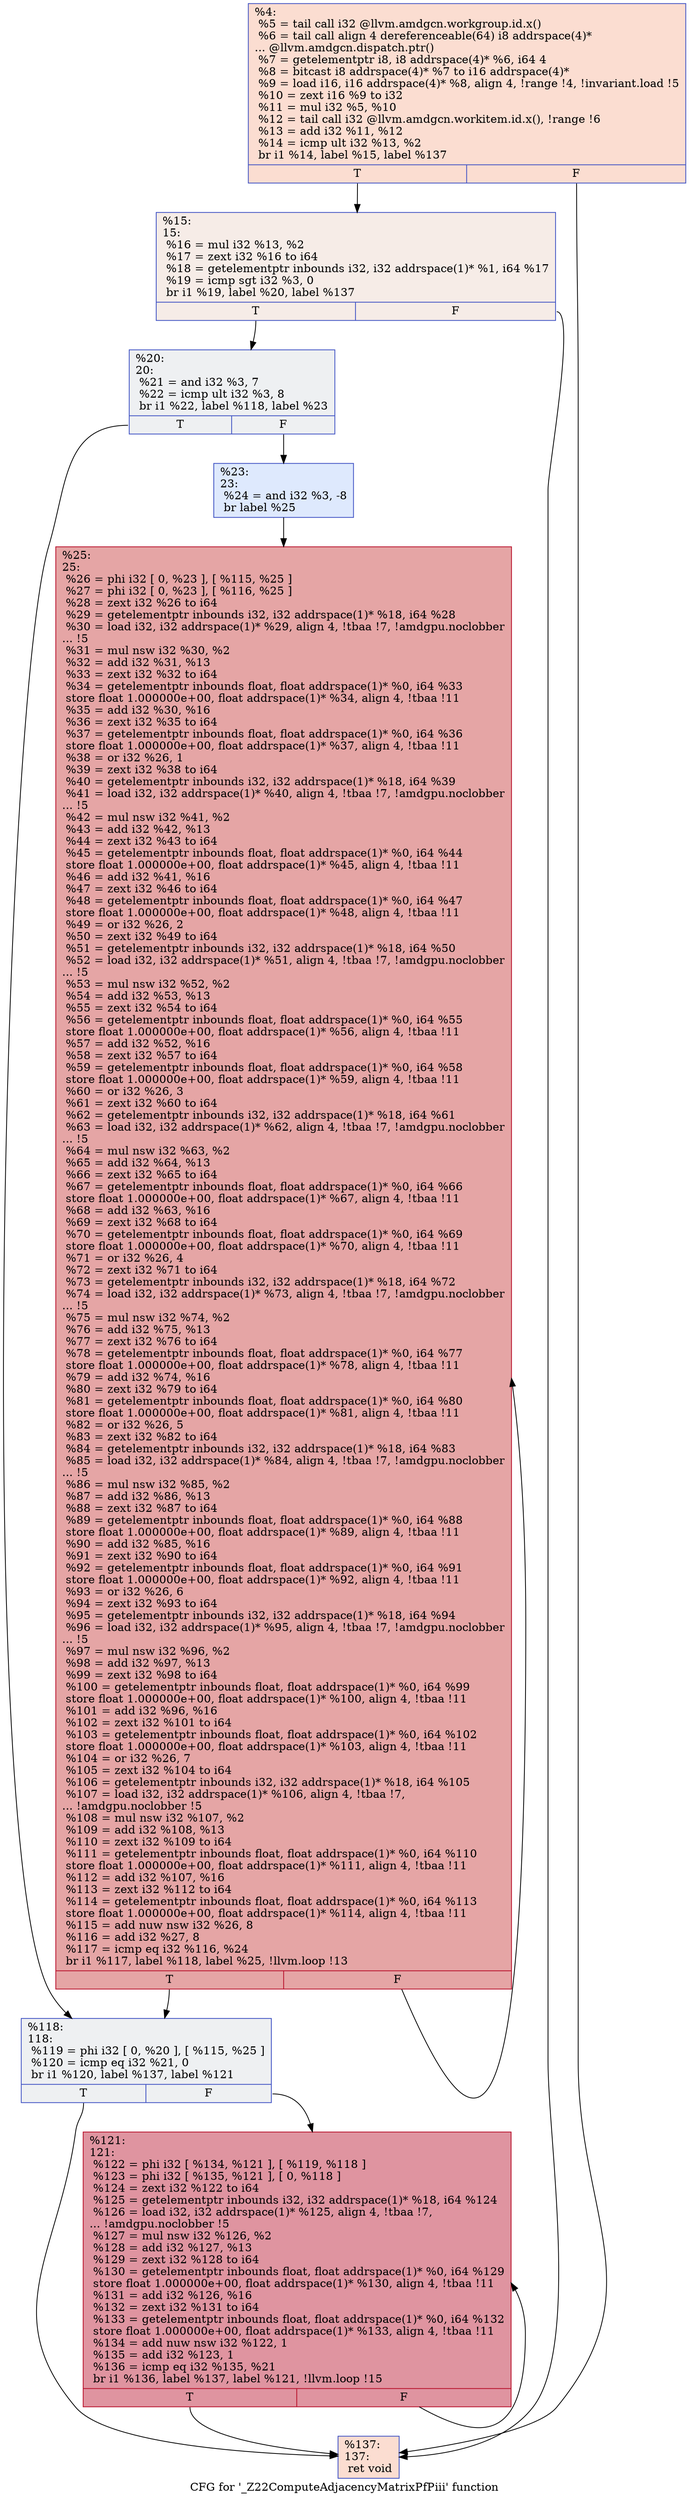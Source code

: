 digraph "CFG for '_Z22ComputeAdjacencyMatrixPfPiii' function" {
	label="CFG for '_Z22ComputeAdjacencyMatrixPfPiii' function";

	Node0x52a19d0 [shape=record,color="#3d50c3ff", style=filled, fillcolor="#f7b39670",label="{%4:\l  %5 = tail call i32 @llvm.amdgcn.workgroup.id.x()\l  %6 = tail call align 4 dereferenceable(64) i8 addrspace(4)*\l... @llvm.amdgcn.dispatch.ptr()\l  %7 = getelementptr i8, i8 addrspace(4)* %6, i64 4\l  %8 = bitcast i8 addrspace(4)* %7 to i16 addrspace(4)*\l  %9 = load i16, i16 addrspace(4)* %8, align 4, !range !4, !invariant.load !5\l  %10 = zext i16 %9 to i32\l  %11 = mul i32 %5, %10\l  %12 = tail call i32 @llvm.amdgcn.workitem.id.x(), !range !6\l  %13 = add i32 %11, %12\l  %14 = icmp ult i32 %13, %2\l  br i1 %14, label %15, label %137\l|{<s0>T|<s1>F}}"];
	Node0x52a19d0:s0 -> Node0x52a3920;
	Node0x52a19d0:s1 -> Node0x52a39b0;
	Node0x52a3920 [shape=record,color="#3d50c3ff", style=filled, fillcolor="#ead5c970",label="{%15:\l15:                                               \l  %16 = mul i32 %13, %2\l  %17 = zext i32 %16 to i64\l  %18 = getelementptr inbounds i32, i32 addrspace(1)* %1, i64 %17\l  %19 = icmp sgt i32 %3, 0\l  br i1 %19, label %20, label %137\l|{<s0>T|<s1>F}}"];
	Node0x52a3920:s0 -> Node0x52a3dc0;
	Node0x52a3920:s1 -> Node0x52a39b0;
	Node0x52a3dc0 [shape=record,color="#3d50c3ff", style=filled, fillcolor="#d9dce170",label="{%20:\l20:                                               \l  %21 = and i32 %3, 7\l  %22 = icmp ult i32 %3, 8\l  br i1 %22, label %118, label %23\l|{<s0>T|<s1>F}}"];
	Node0x52a3dc0:s0 -> Node0x52a4040;
	Node0x52a3dc0:s1 -> Node0x52a4090;
	Node0x52a4090 [shape=record,color="#3d50c3ff", style=filled, fillcolor="#b5cdfa70",label="{%23:\l23:                                               \l  %24 = and i32 %3, -8\l  br label %25\l}"];
	Node0x52a4090 -> Node0x52a4290;
	Node0x52a4290 [shape=record,color="#b70d28ff", style=filled, fillcolor="#c5333470",label="{%25:\l25:                                               \l  %26 = phi i32 [ 0, %23 ], [ %115, %25 ]\l  %27 = phi i32 [ 0, %23 ], [ %116, %25 ]\l  %28 = zext i32 %26 to i64\l  %29 = getelementptr inbounds i32, i32 addrspace(1)* %18, i64 %28\l  %30 = load i32, i32 addrspace(1)* %29, align 4, !tbaa !7, !amdgpu.noclobber\l... !5\l  %31 = mul nsw i32 %30, %2\l  %32 = add i32 %31, %13\l  %33 = zext i32 %32 to i64\l  %34 = getelementptr inbounds float, float addrspace(1)* %0, i64 %33\l  store float 1.000000e+00, float addrspace(1)* %34, align 4, !tbaa !11\l  %35 = add i32 %30, %16\l  %36 = zext i32 %35 to i64\l  %37 = getelementptr inbounds float, float addrspace(1)* %0, i64 %36\l  store float 1.000000e+00, float addrspace(1)* %37, align 4, !tbaa !11\l  %38 = or i32 %26, 1\l  %39 = zext i32 %38 to i64\l  %40 = getelementptr inbounds i32, i32 addrspace(1)* %18, i64 %39\l  %41 = load i32, i32 addrspace(1)* %40, align 4, !tbaa !7, !amdgpu.noclobber\l... !5\l  %42 = mul nsw i32 %41, %2\l  %43 = add i32 %42, %13\l  %44 = zext i32 %43 to i64\l  %45 = getelementptr inbounds float, float addrspace(1)* %0, i64 %44\l  store float 1.000000e+00, float addrspace(1)* %45, align 4, !tbaa !11\l  %46 = add i32 %41, %16\l  %47 = zext i32 %46 to i64\l  %48 = getelementptr inbounds float, float addrspace(1)* %0, i64 %47\l  store float 1.000000e+00, float addrspace(1)* %48, align 4, !tbaa !11\l  %49 = or i32 %26, 2\l  %50 = zext i32 %49 to i64\l  %51 = getelementptr inbounds i32, i32 addrspace(1)* %18, i64 %50\l  %52 = load i32, i32 addrspace(1)* %51, align 4, !tbaa !7, !amdgpu.noclobber\l... !5\l  %53 = mul nsw i32 %52, %2\l  %54 = add i32 %53, %13\l  %55 = zext i32 %54 to i64\l  %56 = getelementptr inbounds float, float addrspace(1)* %0, i64 %55\l  store float 1.000000e+00, float addrspace(1)* %56, align 4, !tbaa !11\l  %57 = add i32 %52, %16\l  %58 = zext i32 %57 to i64\l  %59 = getelementptr inbounds float, float addrspace(1)* %0, i64 %58\l  store float 1.000000e+00, float addrspace(1)* %59, align 4, !tbaa !11\l  %60 = or i32 %26, 3\l  %61 = zext i32 %60 to i64\l  %62 = getelementptr inbounds i32, i32 addrspace(1)* %18, i64 %61\l  %63 = load i32, i32 addrspace(1)* %62, align 4, !tbaa !7, !amdgpu.noclobber\l... !5\l  %64 = mul nsw i32 %63, %2\l  %65 = add i32 %64, %13\l  %66 = zext i32 %65 to i64\l  %67 = getelementptr inbounds float, float addrspace(1)* %0, i64 %66\l  store float 1.000000e+00, float addrspace(1)* %67, align 4, !tbaa !11\l  %68 = add i32 %63, %16\l  %69 = zext i32 %68 to i64\l  %70 = getelementptr inbounds float, float addrspace(1)* %0, i64 %69\l  store float 1.000000e+00, float addrspace(1)* %70, align 4, !tbaa !11\l  %71 = or i32 %26, 4\l  %72 = zext i32 %71 to i64\l  %73 = getelementptr inbounds i32, i32 addrspace(1)* %18, i64 %72\l  %74 = load i32, i32 addrspace(1)* %73, align 4, !tbaa !7, !amdgpu.noclobber\l... !5\l  %75 = mul nsw i32 %74, %2\l  %76 = add i32 %75, %13\l  %77 = zext i32 %76 to i64\l  %78 = getelementptr inbounds float, float addrspace(1)* %0, i64 %77\l  store float 1.000000e+00, float addrspace(1)* %78, align 4, !tbaa !11\l  %79 = add i32 %74, %16\l  %80 = zext i32 %79 to i64\l  %81 = getelementptr inbounds float, float addrspace(1)* %0, i64 %80\l  store float 1.000000e+00, float addrspace(1)* %81, align 4, !tbaa !11\l  %82 = or i32 %26, 5\l  %83 = zext i32 %82 to i64\l  %84 = getelementptr inbounds i32, i32 addrspace(1)* %18, i64 %83\l  %85 = load i32, i32 addrspace(1)* %84, align 4, !tbaa !7, !amdgpu.noclobber\l... !5\l  %86 = mul nsw i32 %85, %2\l  %87 = add i32 %86, %13\l  %88 = zext i32 %87 to i64\l  %89 = getelementptr inbounds float, float addrspace(1)* %0, i64 %88\l  store float 1.000000e+00, float addrspace(1)* %89, align 4, !tbaa !11\l  %90 = add i32 %85, %16\l  %91 = zext i32 %90 to i64\l  %92 = getelementptr inbounds float, float addrspace(1)* %0, i64 %91\l  store float 1.000000e+00, float addrspace(1)* %92, align 4, !tbaa !11\l  %93 = or i32 %26, 6\l  %94 = zext i32 %93 to i64\l  %95 = getelementptr inbounds i32, i32 addrspace(1)* %18, i64 %94\l  %96 = load i32, i32 addrspace(1)* %95, align 4, !tbaa !7, !amdgpu.noclobber\l... !5\l  %97 = mul nsw i32 %96, %2\l  %98 = add i32 %97, %13\l  %99 = zext i32 %98 to i64\l  %100 = getelementptr inbounds float, float addrspace(1)* %0, i64 %99\l  store float 1.000000e+00, float addrspace(1)* %100, align 4, !tbaa !11\l  %101 = add i32 %96, %16\l  %102 = zext i32 %101 to i64\l  %103 = getelementptr inbounds float, float addrspace(1)* %0, i64 %102\l  store float 1.000000e+00, float addrspace(1)* %103, align 4, !tbaa !11\l  %104 = or i32 %26, 7\l  %105 = zext i32 %104 to i64\l  %106 = getelementptr inbounds i32, i32 addrspace(1)* %18, i64 %105\l  %107 = load i32, i32 addrspace(1)* %106, align 4, !tbaa !7,\l... !amdgpu.noclobber !5\l  %108 = mul nsw i32 %107, %2\l  %109 = add i32 %108, %13\l  %110 = zext i32 %109 to i64\l  %111 = getelementptr inbounds float, float addrspace(1)* %0, i64 %110\l  store float 1.000000e+00, float addrspace(1)* %111, align 4, !tbaa !11\l  %112 = add i32 %107, %16\l  %113 = zext i32 %112 to i64\l  %114 = getelementptr inbounds float, float addrspace(1)* %0, i64 %113\l  store float 1.000000e+00, float addrspace(1)* %114, align 4, !tbaa !11\l  %115 = add nuw nsw i32 %26, 8\l  %116 = add i32 %27, 8\l  %117 = icmp eq i32 %116, %24\l  br i1 %117, label %118, label %25, !llvm.loop !13\l|{<s0>T|<s1>F}}"];
	Node0x52a4290:s0 -> Node0x52a4040;
	Node0x52a4290:s1 -> Node0x52a4290;
	Node0x52a4040 [shape=record,color="#3d50c3ff", style=filled, fillcolor="#d9dce170",label="{%118:\l118:                                              \l  %119 = phi i32 [ 0, %20 ], [ %115, %25 ]\l  %120 = icmp eq i32 %21, 0\l  br i1 %120, label %137, label %121\l|{<s0>T|<s1>F}}"];
	Node0x52a4040:s0 -> Node0x52a39b0;
	Node0x52a4040:s1 -> Node0x52aa6b0;
	Node0x52aa6b0 [shape=record,color="#b70d28ff", style=filled, fillcolor="#b70d2870",label="{%121:\l121:                                              \l  %122 = phi i32 [ %134, %121 ], [ %119, %118 ]\l  %123 = phi i32 [ %135, %121 ], [ 0, %118 ]\l  %124 = zext i32 %122 to i64\l  %125 = getelementptr inbounds i32, i32 addrspace(1)* %18, i64 %124\l  %126 = load i32, i32 addrspace(1)* %125, align 4, !tbaa !7,\l... !amdgpu.noclobber !5\l  %127 = mul nsw i32 %126, %2\l  %128 = add i32 %127, %13\l  %129 = zext i32 %128 to i64\l  %130 = getelementptr inbounds float, float addrspace(1)* %0, i64 %129\l  store float 1.000000e+00, float addrspace(1)* %130, align 4, !tbaa !11\l  %131 = add i32 %126, %16\l  %132 = zext i32 %131 to i64\l  %133 = getelementptr inbounds float, float addrspace(1)* %0, i64 %132\l  store float 1.000000e+00, float addrspace(1)* %133, align 4, !tbaa !11\l  %134 = add nuw nsw i32 %122, 1\l  %135 = add i32 %123, 1\l  %136 = icmp eq i32 %135, %21\l  br i1 %136, label %137, label %121, !llvm.loop !15\l|{<s0>T|<s1>F}}"];
	Node0x52aa6b0:s0 -> Node0x52a39b0;
	Node0x52aa6b0:s1 -> Node0x52aa6b0;
	Node0x52a39b0 [shape=record,color="#3d50c3ff", style=filled, fillcolor="#f7b39670",label="{%137:\l137:                                              \l  ret void\l}"];
}
